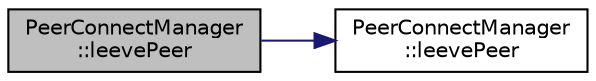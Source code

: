 digraph "PeerConnectManager::leevePeer"
{
  edge [fontname="Helvetica",fontsize="10",labelfontname="Helvetica",labelfontsize="10"];
  node [fontname="Helvetica",fontsize="10",shape=record];
  rankdir="LR";
  Node21 [label="PeerConnectManager\l::leevePeer",height=0.2,width=0.4,color="black", fillcolor="grey75", style="filled", fontcolor="black"];
  Node21 -> Node22 [color="midnightblue",fontsize="10",style="solid",fontname="Helvetica"];
  Node22 [label="PeerConnectManager\l::leevePeer",height=0.2,width=0.4,color="black", fillcolor="white", style="filled",URL="$class_peer_connect_manager.html#ad749da677911d4e1488be40b7a9c969f"];
}
